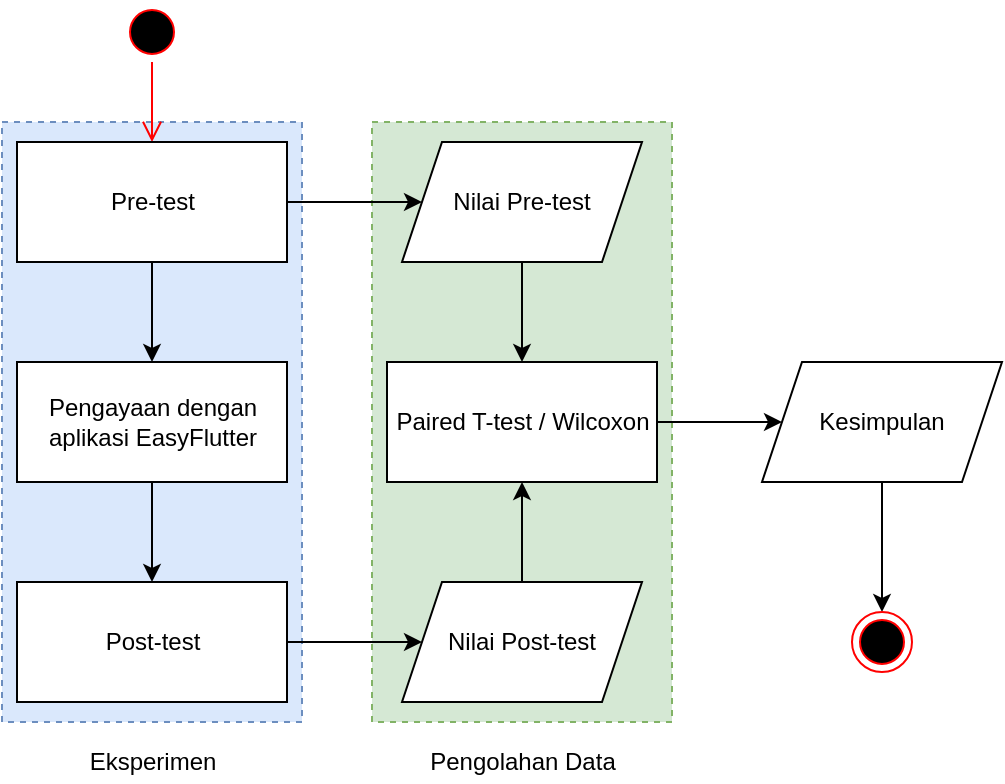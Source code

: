<mxfile version="20.0.3" type="onedrive" pages="3"><diagram id="DdvYUq0eUQXaZG3IBLnv" name="uji-coba-sistem"><mxGraphModel grid="1" page="1" gridSize="10" guides="1" tooltips="1" connect="1" arrows="1" fold="1" pageScale="1" pageWidth="827" pageHeight="1169" math="0" shadow="0"><root><mxCell id="0"/><mxCell id="1" parent="0"/><mxCell id="EY8qz0h3PFl2frL5N3Sc-2" value="" style="rounded=0;whiteSpace=wrap;html=1;fillColor=#d5e8d4;dashed=1;strokeColor=#82b366;" vertex="1" parent="1"><mxGeometry x="425" y="250" width="150" height="300" as="geometry"/></mxCell><mxCell id="EY8qz0h3PFl2frL5N3Sc-1" value="" style="rounded=0;whiteSpace=wrap;html=1;fillColor=#dae8fc;dashed=1;strokeColor=#6c8ebf;" vertex="1" parent="1"><mxGeometry x="240" y="250" width="150" height="300" as="geometry"/></mxCell><mxCell id="Sk4LYOJfTuxgfbagC9QK-1" value="" style="ellipse;html=1;shape=startState;fillColor=#000000;strokeColor=#ff0000;" vertex="1" parent="1"><mxGeometry x="300" y="190" width="30" height="30" as="geometry"/></mxCell><mxCell id="Sk4LYOJfTuxgfbagC9QK-2" value="" style="edgeStyle=orthogonalEdgeStyle;html=1;verticalAlign=bottom;endArrow=open;endSize=8;strokeColor=#ff0000;rounded=0;entryX=0.5;entryY=0;entryDx=0;entryDy=0;" edge="1" parent="1" source="Sk4LYOJfTuxgfbagC9QK-1" target="Sk4LYOJfTuxgfbagC9QK-4"><mxGeometry relative="1" as="geometry"><mxPoint x="315" y="150" as="targetPoint"/></mxGeometry></mxCell><mxCell id="Sk4LYOJfTuxgfbagC9QK-8" style="edgeStyle=orthogonalEdgeStyle;rounded=0;orthogonalLoop=1;jettySize=auto;html=1;entryX=0.5;entryY=0;entryDx=0;entryDy=0;" edge="1" parent="1" source="Sk4LYOJfTuxgfbagC9QK-4" target="Sk4LYOJfTuxgfbagC9QK-7"><mxGeometry relative="1" as="geometry"/></mxCell><mxCell id="Sk4LYOJfTuxgfbagC9QK-12" style="edgeStyle=orthogonalEdgeStyle;rounded=0;orthogonalLoop=1;jettySize=auto;html=1;entryX=0;entryY=0.5;entryDx=0;entryDy=0;" edge="1" parent="1" source="Sk4LYOJfTuxgfbagC9QK-4" target="Sk4LYOJfTuxgfbagC9QK-11"><mxGeometry relative="1" as="geometry"/></mxCell><mxCell id="Sk4LYOJfTuxgfbagC9QK-4" value="Pre-test" style="rounded=0;whiteSpace=wrap;html=1;" vertex="1" parent="1"><mxGeometry x="247.5" y="260" width="135" height="60" as="geometry"/></mxCell><mxCell id="Sk4LYOJfTuxgfbagC9QK-10" style="edgeStyle=orthogonalEdgeStyle;rounded=0;orthogonalLoop=1;jettySize=auto;html=1;entryX=0.5;entryY=0;entryDx=0;entryDy=0;" edge="1" parent="1" source="Sk4LYOJfTuxgfbagC9QK-7" target="Sk4LYOJfTuxgfbagC9QK-9"><mxGeometry relative="1" as="geometry"/></mxCell><mxCell id="Sk4LYOJfTuxgfbagC9QK-7" value="Pengayaan dengan aplikasi EasyFlutter" style="rounded=0;whiteSpace=wrap;html=1;" vertex="1" parent="1"><mxGeometry x="247.5" y="370" width="135" height="60" as="geometry"/></mxCell><mxCell id="Sk4LYOJfTuxgfbagC9QK-14" style="edgeStyle=orthogonalEdgeStyle;rounded=0;orthogonalLoop=1;jettySize=auto;html=1;entryX=0;entryY=0.5;entryDx=0;entryDy=0;" edge="1" parent="1" source="Sk4LYOJfTuxgfbagC9QK-9" target="Sk4LYOJfTuxgfbagC9QK-13"><mxGeometry relative="1" as="geometry"/></mxCell><mxCell id="Sk4LYOJfTuxgfbagC9QK-9" value="Post-test" style="rounded=0;whiteSpace=wrap;html=1;" vertex="1" parent="1"><mxGeometry x="247.5" y="480" width="135" height="60" as="geometry"/></mxCell><mxCell id="Sk4LYOJfTuxgfbagC9QK-16" style="edgeStyle=orthogonalEdgeStyle;rounded=0;orthogonalLoop=1;jettySize=auto;html=1;entryX=0.5;entryY=0;entryDx=0;entryDy=0;" edge="1" parent="1" source="Sk4LYOJfTuxgfbagC9QK-11" target="Sk4LYOJfTuxgfbagC9QK-15"><mxGeometry relative="1" as="geometry"/></mxCell><mxCell id="Sk4LYOJfTuxgfbagC9QK-11" value="Nilai Pre-test" style="shape=parallelogram;perimeter=parallelogramPerimeter;whiteSpace=wrap;html=1;fixedSize=1;" vertex="1" parent="1"><mxGeometry x="440" y="260" width="120" height="60" as="geometry"/></mxCell><mxCell id="Sk4LYOJfTuxgfbagC9QK-17" style="edgeStyle=orthogonalEdgeStyle;rounded=0;orthogonalLoop=1;jettySize=auto;html=1;entryX=0.5;entryY=1;entryDx=0;entryDy=0;" edge="1" parent="1" source="Sk4LYOJfTuxgfbagC9QK-13" target="Sk4LYOJfTuxgfbagC9QK-15"><mxGeometry relative="1" as="geometry"/></mxCell><mxCell id="Sk4LYOJfTuxgfbagC9QK-13" value="Nilai Post-test" style="shape=parallelogram;perimeter=parallelogramPerimeter;whiteSpace=wrap;html=1;fixedSize=1;" vertex="1" parent="1"><mxGeometry x="440" y="480" width="120" height="60" as="geometry"/></mxCell><mxCell id="Sk4LYOJfTuxgfbagC9QK-19" style="edgeStyle=orthogonalEdgeStyle;rounded=0;orthogonalLoop=1;jettySize=auto;html=1;entryX=0;entryY=0.5;entryDx=0;entryDy=0;" edge="1" parent="1" source="Sk4LYOJfTuxgfbagC9QK-15" target="Sk4LYOJfTuxgfbagC9QK-18"><mxGeometry relative="1" as="geometry"/></mxCell><mxCell id="Sk4LYOJfTuxgfbagC9QK-15" value="Paired T-test / Wilcoxon" style="rounded=0;whiteSpace=wrap;html=1;" vertex="1" parent="1"><mxGeometry x="432.5" y="370" width="135" height="60" as="geometry"/></mxCell><mxCell id="Sk4LYOJfTuxgfbagC9QK-21" style="edgeStyle=orthogonalEdgeStyle;rounded=0;orthogonalLoop=1;jettySize=auto;html=1;entryX=0.5;entryY=0;entryDx=0;entryDy=0;" edge="1" parent="1" source="Sk4LYOJfTuxgfbagC9QK-18" target="Sk4LYOJfTuxgfbagC9QK-20"><mxGeometry relative="1" as="geometry"/></mxCell><mxCell id="Sk4LYOJfTuxgfbagC9QK-18" value="Kesimpulan" style="shape=parallelogram;perimeter=parallelogramPerimeter;whiteSpace=wrap;html=1;fixedSize=1;" vertex="1" parent="1"><mxGeometry x="620" y="370" width="120" height="60" as="geometry"/></mxCell><mxCell id="Sk4LYOJfTuxgfbagC9QK-20" value="" style="ellipse;html=1;shape=endState;fillColor=#000000;strokeColor=#ff0000;" vertex="1" parent="1"><mxGeometry x="665" y="495" width="30" height="30" as="geometry"/></mxCell><mxCell id="EY8qz0h3PFl2frL5N3Sc-3" value="Eksperimen" style="text;html=1;align=center;verticalAlign=middle;resizable=0;points=[];autosize=1;strokeColor=none;fillColor=none;" vertex="1" parent="1"><mxGeometry x="275" y="560" width="80" height="20" as="geometry"/></mxCell><mxCell id="EY8qz0h3PFl2frL5N3Sc-4" value="Pengolahan Data" style="text;html=1;align=center;verticalAlign=middle;resizable=0;points=[];autosize=1;strokeColor=none;fillColor=none;" vertex="1" parent="1"><mxGeometry x="445" y="560" width="110" height="20" as="geometry"/></mxCell></root></mxGraphModel></diagram><diagram id="C0sfiN9JVqW_nI5Wsyjm" name="alur-eksperimen-1"><mxGraphModel grid="1" page="1" gridSize="10" guides="1" tooltips="1" connect="1" arrows="1" fold="1" pageScale="1" pageWidth="827" pageHeight="1169" math="0" shadow="0"><root><mxCell id="0"/><mxCell id="1" parent="0"/><mxCell id="Llq_Psg7Vsa9TB59Pl4s-1" value="" style="rounded=0;whiteSpace=wrap;html=1;fillColor=#999999;strokeColor=#36393d;dashed=1;" vertex="1" parent="1"><mxGeometry x="210" y="320" width="560" height="140" as="geometry"/></mxCell><mxCell id="Llq_Psg7Vsa9TB59Pl4s-2" value="" style="group" connectable="0" vertex="1" parent="1"><mxGeometry x="90" y="360" width="70" height="70" as="geometry"/></mxCell><mxCell id="Llq_Psg7Vsa9TB59Pl4s-3" value="" style="verticalLabelPosition=bottom;sketch=0;html=1;fillColor=#282828;strokeColor=none;verticalAlign=top;pointerEvents=1;align=center;shape=mxgraph.cisco_safe.people_places_things_icons.icon9;" vertex="1" parent="Llq_Psg7Vsa9TB59Pl4s-2"><mxGeometry x="10" width="50" height="45" as="geometry"/></mxCell><mxCell id="Llq_Psg7Vsa9TB59Pl4s-4" value="Partisipan" style="text;html=1;align=center;verticalAlign=middle;resizable=0;points=[];autosize=1;strokeColor=none;fillColor=none;" vertex="1" parent="Llq_Psg7Vsa9TB59Pl4s-2"><mxGeometry y="50" width="70" height="20" as="geometry"/></mxCell><mxCell id="Llq_Psg7Vsa9TB59Pl4s-5" value="" style="endArrow=classic;html=1;rounded=0;" edge="1" parent="1"><mxGeometry width="50" height="50" relative="1" as="geometry"><mxPoint x="160" y="390" as="sourcePoint"/><mxPoint x="220" y="390" as="targetPoint"/></mxGeometry></mxCell><mxCell id="Llq_Psg7Vsa9TB59Pl4s-6" value="Introduction of Research" style="rounded=1;whiteSpace=wrap;html=1;" vertex="1" parent="1"><mxGeometry x="230" y="360" width="120" height="60" as="geometry"/></mxCell><mxCell id="Llq_Psg7Vsa9TB59Pl4s-7" value="5 minutes" style="text;html=1;align=center;verticalAlign=middle;resizable=0;points=[];autosize=1;strokeColor=none;fillColor=none;" vertex="1" parent="1"><mxGeometry x="255" y="430" width="70" height="20" as="geometry"/></mxCell><mxCell id="Llq_Psg7Vsa9TB59Pl4s-8" value="" style="endArrow=classic;html=1;rounded=0;" edge="1" parent="1"><mxGeometry width="50" height="50" relative="1" as="geometry"><mxPoint x="360" y="389.5" as="sourcePoint"/><mxPoint x="420" y="389.5" as="targetPoint"/></mxGeometry></mxCell><mxCell id="Llq_Psg7Vsa9TB59Pl4s-9" value="Flutter Layout Learning Material" style="rounded=1;whiteSpace=wrap;html=1;" vertex="1" parent="1"><mxGeometry x="430" y="360" width="120" height="60" as="geometry"/></mxCell><mxCell id="Llq_Psg7Vsa9TB59Pl4s-10" value="45 minutes" style="text;html=1;align=center;verticalAlign=middle;resizable=0;points=[];autosize=1;strokeColor=none;fillColor=none;" vertex="1" parent="1"><mxGeometry x="455" y="430" width="70" height="20" as="geometry"/></mxCell><mxCell id="Llq_Psg7Vsa9TB59Pl4s-11" value="" style="endArrow=classic;html=1;rounded=0;" edge="1" parent="1"><mxGeometry width="50" height="50" relative="1" as="geometry"><mxPoint x="560" y="389.5" as="sourcePoint"/><mxPoint x="620" y="389.5" as="targetPoint"/></mxGeometry></mxCell><mxCell id="Llq_Psg7Vsa9TB59Pl4s-12" value="Introduce of EasyFlutter" style="rounded=1;whiteSpace=wrap;html=1;" vertex="1" parent="1"><mxGeometry x="630" y="360" width="120" height="60" as="geometry"/></mxCell><mxCell id="Llq_Psg7Vsa9TB59Pl4s-13" value="10 minutes" style="text;html=1;align=center;verticalAlign=middle;resizable=0;points=[];autosize=1;strokeColor=none;fillColor=none;" vertex="1" parent="1"><mxGeometry x="655" y="430" width="70" height="20" as="geometry"/></mxCell><mxCell id="Llq_Psg7Vsa9TB59Pl4s-14" value="Zoom Meeting" style="text;html=1;align=center;verticalAlign=middle;resizable=0;points=[];autosize=1;strokeColor=none;fillColor=none;" vertex="1" parent="1"><mxGeometry x="445" y="330" width="90" height="20" as="geometry"/></mxCell><mxCell id="pRVwMJuexLI319xPbUw1-1" value="" style="rounded=0;whiteSpace=wrap;html=1;fillColor=#dae8fc;strokeColor=#6c8ebf;dashed=1;" vertex="1" parent="1"><mxGeometry x="210" y="130" width="560" height="140" as="geometry"/></mxCell><mxCell id="pRVwMJuexLI319xPbUw1-2" value="" style="group" connectable="0" vertex="1" parent="1"><mxGeometry x="90" y="170" width="70" height="70" as="geometry"/></mxCell><mxCell id="pRVwMJuexLI319xPbUw1-3" value="" style="verticalLabelPosition=bottom;sketch=0;html=1;fillColor=#282828;strokeColor=none;verticalAlign=top;pointerEvents=1;align=center;shape=mxgraph.cisco_safe.people_places_things_icons.icon9;" vertex="1" parent="pRVwMJuexLI319xPbUw1-2"><mxGeometry x="10" width="50" height="45" as="geometry"/></mxCell><mxCell id="pRVwMJuexLI319xPbUw1-4" value="Partisipan" style="text;html=1;align=center;verticalAlign=middle;resizable=0;points=[];autosize=1;strokeColor=none;fillColor=none;" vertex="1" parent="pRVwMJuexLI319xPbUw1-2"><mxGeometry y="50" width="70" height="20" as="geometry"/></mxCell><mxCell id="pRVwMJuexLI319xPbUw1-5" value="" style="endArrow=classic;html=1;rounded=0;" edge="1" parent="1"><mxGeometry width="50" height="50" relative="1" as="geometry"><mxPoint x="160" y="200" as="sourcePoint"/><mxPoint x="220" y="200" as="targetPoint"/></mxGeometry></mxCell><mxCell id="pRVwMJuexLI319xPbUw1-6" value="Pengenalan Penelitian" style="rounded=1;whiteSpace=wrap;html=1;" vertex="1" parent="1"><mxGeometry x="230" y="170" width="120" height="60" as="geometry"/></mxCell><mxCell id="pRVwMJuexLI319xPbUw1-7" value="5 menit" style="text;html=1;align=center;verticalAlign=middle;resizable=0;points=[];autosize=1;strokeColor=none;fillColor=none;" vertex="1" parent="1"><mxGeometry x="265" y="240" width="50" height="20" as="geometry"/></mxCell><mxCell id="pRVwMJuexLI319xPbUw1-8" value="" style="endArrow=classic;html=1;rounded=0;" edge="1" parent="1"><mxGeometry width="50" height="50" relative="1" as="geometry"><mxPoint x="360" y="199.5" as="sourcePoint"/><mxPoint x="420" y="199.5" as="targetPoint"/></mxGeometry></mxCell><mxCell id="pRVwMJuexLI319xPbUw1-9" value="Pemberian Materi Flutter Layout" style="rounded=1;whiteSpace=wrap;html=1;" vertex="1" parent="1"><mxGeometry x="430" y="170" width="120" height="60" as="geometry"/></mxCell><mxCell id="pRVwMJuexLI319xPbUw1-10" value="45 menit" style="text;html=1;align=center;verticalAlign=middle;resizable=0;points=[];autosize=1;strokeColor=none;fillColor=none;" vertex="1" parent="1"><mxGeometry x="460" y="240" width="60" height="20" as="geometry"/></mxCell><mxCell id="pRVwMJuexLI319xPbUw1-11" value="" style="endArrow=classic;html=1;rounded=0;" edge="1" parent="1"><mxGeometry width="50" height="50" relative="1" as="geometry"><mxPoint x="560" y="199.5" as="sourcePoint"/><mxPoint x="620" y="199.5" as="targetPoint"/></mxGeometry></mxCell><mxCell id="pRVwMJuexLI319xPbUw1-12" value="Pengenalan Aplikasi EasyFlutter" style="rounded=1;whiteSpace=wrap;html=1;" vertex="1" parent="1"><mxGeometry x="630" y="170" width="120" height="60" as="geometry"/></mxCell><mxCell id="pRVwMJuexLI319xPbUw1-13" value="10 menit" style="text;html=1;align=center;verticalAlign=middle;resizable=0;points=[];autosize=1;strokeColor=none;fillColor=none;" vertex="1" parent="1"><mxGeometry x="660" y="240" width="60" height="20" as="geometry"/></mxCell><mxCell id="pRVwMJuexLI319xPbUw1-14" value="Zoom Meeting" style="text;html=1;align=center;verticalAlign=middle;resizable=0;points=[];autosize=1;strokeColor=none;fillColor=none;" vertex="1" parent="1"><mxGeometry x="445" y="140" width="90" height="20" as="geometry"/></mxCell></root></mxGraphModel></diagram><diagram id="ZttpTRE8_8aEjaqhJjEB" name="alur-ekseperimen-2"><mxGraphModel grid="1" page="1" gridSize="10" guides="1" tooltips="1" connect="1" arrows="1" fold="1" pageScale="1" pageWidth="827" pageHeight="1169" math="0" shadow="0"><root><mxCell id="0"/><mxCell id="1" parent="0"/><mxCell id="s9k876ALKPDAZ20n_tAX-18" value="" style="rounded=0;whiteSpace=wrap;html=1;fillColor=#999999;strokeColor=#6c8ebf;dashed=1;" vertex="1" parent="1"><mxGeometry x="180" y="320" width="620" height="210" as="geometry"/></mxCell><mxCell id="s9k876ALKPDAZ20n_tAX-19" value="" style="rounded=0;whiteSpace=wrap;html=1;dashed=1;fillColor=#CCCCCC;strokeColor=#82b366;" vertex="1" parent="1"><mxGeometry x="620" y="360" width="140" height="140" as="geometry"/></mxCell><mxCell id="s9k876ALKPDAZ20n_tAX-20" value="Google Form" style="text;html=1;align=center;verticalAlign=middle;resizable=0;points=[];autosize=1;strokeColor=none;fillColor=none;" vertex="1" parent="1"><mxGeometry x="645" y="370" width="90" height="20" as="geometry"/></mxCell><mxCell id="s9k876ALKPDAZ20n_tAX-21" value="" style="rounded=0;whiteSpace=wrap;html=1;dashed=1;fillColor=#CCCCCC;strokeColor=#82b366;" vertex="1" parent="1"><mxGeometry x="220" y="360" width="140" height="140" as="geometry"/></mxCell><mxCell id="s9k876ALKPDAZ20n_tAX-22" value="" style="group" connectable="0" vertex="1" parent="1"><mxGeometry x="90" y="400" width="70" height="70" as="geometry"/></mxCell><mxCell id="s9k876ALKPDAZ20n_tAX-23" value="" style="verticalLabelPosition=bottom;sketch=0;html=1;fillColor=#282828;strokeColor=none;verticalAlign=top;pointerEvents=1;align=center;shape=mxgraph.cisco_safe.people_places_things_icons.icon9;" vertex="1" parent="s9k876ALKPDAZ20n_tAX-22"><mxGeometry x="10" width="50" height="45" as="geometry"/></mxCell><mxCell id="s9k876ALKPDAZ20n_tAX-24" value="Partisipan" style="text;html=1;align=center;verticalAlign=middle;resizable=0;points=[];autosize=1;strokeColor=none;fillColor=none;" vertex="1" parent="s9k876ALKPDAZ20n_tAX-22"><mxGeometry y="50" width="70" height="20" as="geometry"/></mxCell><mxCell id="s9k876ALKPDAZ20n_tAX-25" value="" style="endArrow=classic;html=1;rounded=0;" edge="1" parent="1"><mxGeometry width="50" height="50" relative="1" as="geometry"><mxPoint x="160" y="430" as="sourcePoint"/><mxPoint x="220" y="430" as="targetPoint"/></mxGeometry></mxCell><mxCell id="s9k876ALKPDAZ20n_tAX-26" value="Pre-test" style="rounded=1;whiteSpace=wrap;html=1;" vertex="1" parent="1"><mxGeometry x="230" y="400" width="120" height="60" as="geometry"/></mxCell><mxCell id="s9k876ALKPDAZ20n_tAX-27" value="20 minutes" style="text;html=1;align=center;verticalAlign=middle;resizable=0;points=[];autosize=1;strokeColor=none;fillColor=none;" vertex="1" parent="1"><mxGeometry x="255" y="470" width="70" height="20" as="geometry"/></mxCell><mxCell id="s9k876ALKPDAZ20n_tAX-28" value="" style="endArrow=classic;html=1;rounded=0;" edge="1" parent="1"><mxGeometry width="50" height="50" relative="1" as="geometry"><mxPoint x="360" y="429.5" as="sourcePoint"/><mxPoint x="420" y="429.5" as="targetPoint"/></mxGeometry></mxCell><mxCell id="s9k876ALKPDAZ20n_tAX-29" value="EasyFlutter" style="rounded=1;whiteSpace=wrap;html=1;" vertex="1" parent="1"><mxGeometry x="430" y="400" width="120" height="60" as="geometry"/></mxCell><mxCell id="s9k876ALKPDAZ20n_tAX-30" value="30 minutes" style="text;html=1;align=center;verticalAlign=middle;resizable=0;points=[];autosize=1;strokeColor=none;fillColor=none;" vertex="1" parent="1"><mxGeometry x="455" y="470" width="70" height="20" as="geometry"/></mxCell><mxCell id="s9k876ALKPDAZ20n_tAX-31" value="" style="endArrow=classic;html=1;rounded=0;" edge="1" parent="1"><mxGeometry width="50" height="50" relative="1" as="geometry"><mxPoint x="560" y="429.5" as="sourcePoint"/><mxPoint x="620" y="429.5" as="targetPoint"/></mxGeometry></mxCell><mxCell id="s9k876ALKPDAZ20n_tAX-32" value="Post-test" style="rounded=1;whiteSpace=wrap;html=1;" vertex="1" parent="1"><mxGeometry x="630" y="400" width="120" height="60" as="geometry"/></mxCell><mxCell id="s9k876ALKPDAZ20n_tAX-33" value="20 minutes" style="text;html=1;align=center;verticalAlign=middle;resizable=0;points=[];autosize=1;strokeColor=none;fillColor=none;" vertex="1" parent="1"><mxGeometry x="655" y="470" width="70" height="20" as="geometry"/></mxCell><mxCell id="s9k876ALKPDAZ20n_tAX-34" value="Zoom Meeting" style="text;html=1;align=center;verticalAlign=middle;resizable=0;points=[];autosize=1;strokeColor=none;fillColor=none;" vertex="1" parent="1"><mxGeometry x="445" y="330" width="90" height="20" as="geometry"/></mxCell><mxCell id="s9k876ALKPDAZ20n_tAX-35" value="Google Form" style="text;html=1;align=center;verticalAlign=middle;resizable=0;points=[];autosize=1;strokeColor=none;fillColor=none;" vertex="1" parent="1"><mxGeometry x="245" y="370" width="90" height="20" as="geometry"/></mxCell><mxCell id="SWXq5uQVc_vgRMZq-PEc-1" value="" style="rounded=0;whiteSpace=wrap;html=1;fillColor=#dae8fc;strokeColor=#6c8ebf;dashed=1;" vertex="1" parent="1"><mxGeometry x="180" y="90" width="620" height="210" as="geometry"/></mxCell><mxCell id="SWXq5uQVc_vgRMZq-PEc-2" value="" style="rounded=0;whiteSpace=wrap;html=1;dashed=1;fillColor=#d5e8d4;strokeColor=#82b366;" vertex="1" parent="1"><mxGeometry x="620" y="130" width="140" height="140" as="geometry"/></mxCell><mxCell id="SWXq5uQVc_vgRMZq-PEc-3" value="Google Form" style="text;html=1;align=center;verticalAlign=middle;resizable=0;points=[];autosize=1;strokeColor=none;fillColor=none;" vertex="1" parent="1"><mxGeometry x="645" y="140" width="90" height="20" as="geometry"/></mxCell><mxCell id="SWXq5uQVc_vgRMZq-PEc-4" value="" style="rounded=0;whiteSpace=wrap;html=1;dashed=1;fillColor=#d5e8d4;strokeColor=#82b366;" vertex="1" parent="1"><mxGeometry x="220" y="130" width="140" height="140" as="geometry"/></mxCell><mxCell id="SWXq5uQVc_vgRMZq-PEc-5" value="" style="group" connectable="0" vertex="1" parent="1"><mxGeometry x="90" y="170" width="70" height="70" as="geometry"/></mxCell><mxCell id="SWXq5uQVc_vgRMZq-PEc-6" value="" style="verticalLabelPosition=bottom;sketch=0;html=1;fillColor=#282828;strokeColor=none;verticalAlign=top;pointerEvents=1;align=center;shape=mxgraph.cisco_safe.people_places_things_icons.icon9;" vertex="1" parent="SWXq5uQVc_vgRMZq-PEc-5"><mxGeometry x="10" width="50" height="45" as="geometry"/></mxCell><mxCell id="SWXq5uQVc_vgRMZq-PEc-7" value="Partisipan" style="text;html=1;align=center;verticalAlign=middle;resizable=0;points=[];autosize=1;strokeColor=none;fillColor=none;" vertex="1" parent="SWXq5uQVc_vgRMZq-PEc-5"><mxGeometry y="50" width="70" height="20" as="geometry"/></mxCell><mxCell id="SWXq5uQVc_vgRMZq-PEc-8" value="" style="endArrow=classic;html=1;rounded=0;" edge="1" parent="1"><mxGeometry width="50" height="50" relative="1" as="geometry"><mxPoint x="160" y="200" as="sourcePoint"/><mxPoint x="220" y="200" as="targetPoint"/></mxGeometry></mxCell><mxCell id="SWXq5uQVc_vgRMZq-PEc-9" value="Pre-test" style="rounded=1;whiteSpace=wrap;html=1;" vertex="1" parent="1"><mxGeometry x="230" y="170" width="120" height="60" as="geometry"/></mxCell><mxCell id="SWXq5uQVc_vgRMZq-PEc-10" value="20 menit" style="text;html=1;align=center;verticalAlign=middle;resizable=0;points=[];autosize=1;strokeColor=none;fillColor=none;" vertex="1" parent="1"><mxGeometry x="260" y="240" width="60" height="20" as="geometry"/></mxCell><mxCell id="SWXq5uQVc_vgRMZq-PEc-11" value="" style="endArrow=classic;html=1;rounded=0;" edge="1" parent="1"><mxGeometry width="50" height="50" relative="1" as="geometry"><mxPoint x="360" y="199.5" as="sourcePoint"/><mxPoint x="420" y="199.5" as="targetPoint"/></mxGeometry></mxCell><mxCell id="SWXq5uQVc_vgRMZq-PEc-12" value="Penggunaan Aplikasi EasyFlutter" style="rounded=1;whiteSpace=wrap;html=1;" vertex="1" parent="1"><mxGeometry x="430" y="170" width="120" height="60" as="geometry"/></mxCell><mxCell id="SWXq5uQVc_vgRMZq-PEc-13" value="30 menit" style="text;html=1;align=center;verticalAlign=middle;resizable=0;points=[];autosize=1;strokeColor=none;fillColor=none;" vertex="1" parent="1"><mxGeometry x="460" y="240" width="60" height="20" as="geometry"/></mxCell><mxCell id="SWXq5uQVc_vgRMZq-PEc-14" value="" style="endArrow=classic;html=1;rounded=0;" edge="1" parent="1"><mxGeometry width="50" height="50" relative="1" as="geometry"><mxPoint x="560" y="199.5" as="sourcePoint"/><mxPoint x="620" y="199.5" as="targetPoint"/></mxGeometry></mxCell><mxCell id="SWXq5uQVc_vgRMZq-PEc-15" value="Post-test" style="rounded=1;whiteSpace=wrap;html=1;" vertex="1" parent="1"><mxGeometry x="630" y="170" width="120" height="60" as="geometry"/></mxCell><mxCell id="SWXq5uQVc_vgRMZq-PEc-16" value="20 menit" style="text;html=1;align=center;verticalAlign=middle;resizable=0;points=[];autosize=1;strokeColor=none;fillColor=none;" vertex="1" parent="1"><mxGeometry x="660" y="240" width="60" height="20" as="geometry"/></mxCell><mxCell id="SWXq5uQVc_vgRMZq-PEc-17" value="Zoom Meeting" style="text;html=1;align=center;verticalAlign=middle;resizable=0;points=[];autosize=1;strokeColor=none;fillColor=none;" vertex="1" parent="1"><mxGeometry x="445" y="100" width="90" height="20" as="geometry"/></mxCell><mxCell id="SWXq5uQVc_vgRMZq-PEc-18" value="Google Form" style="text;html=1;align=center;verticalAlign=middle;resizable=0;points=[];autosize=1;strokeColor=none;fillColor=none;" vertex="1" parent="1"><mxGeometry x="245" y="140" width="90" height="20" as="geometry"/></mxCell></root></mxGraphModel></diagram></mxfile>